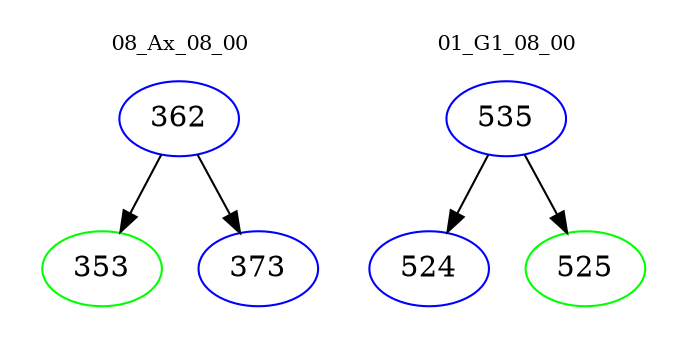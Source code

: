 digraph{
subgraph cluster_0 {
color = white
label = "08_Ax_08_00";
fontsize=10;
T0_362 [label="362", color="blue"]
T0_362 -> T0_353 [color="black"]
T0_353 [label="353", color="green"]
T0_362 -> T0_373 [color="black"]
T0_373 [label="373", color="blue"]
}
subgraph cluster_1 {
color = white
label = "01_G1_08_00";
fontsize=10;
T1_535 [label="535", color="blue"]
T1_535 -> T1_524 [color="black"]
T1_524 [label="524", color="blue"]
T1_535 -> T1_525 [color="black"]
T1_525 [label="525", color="green"]
}
}
